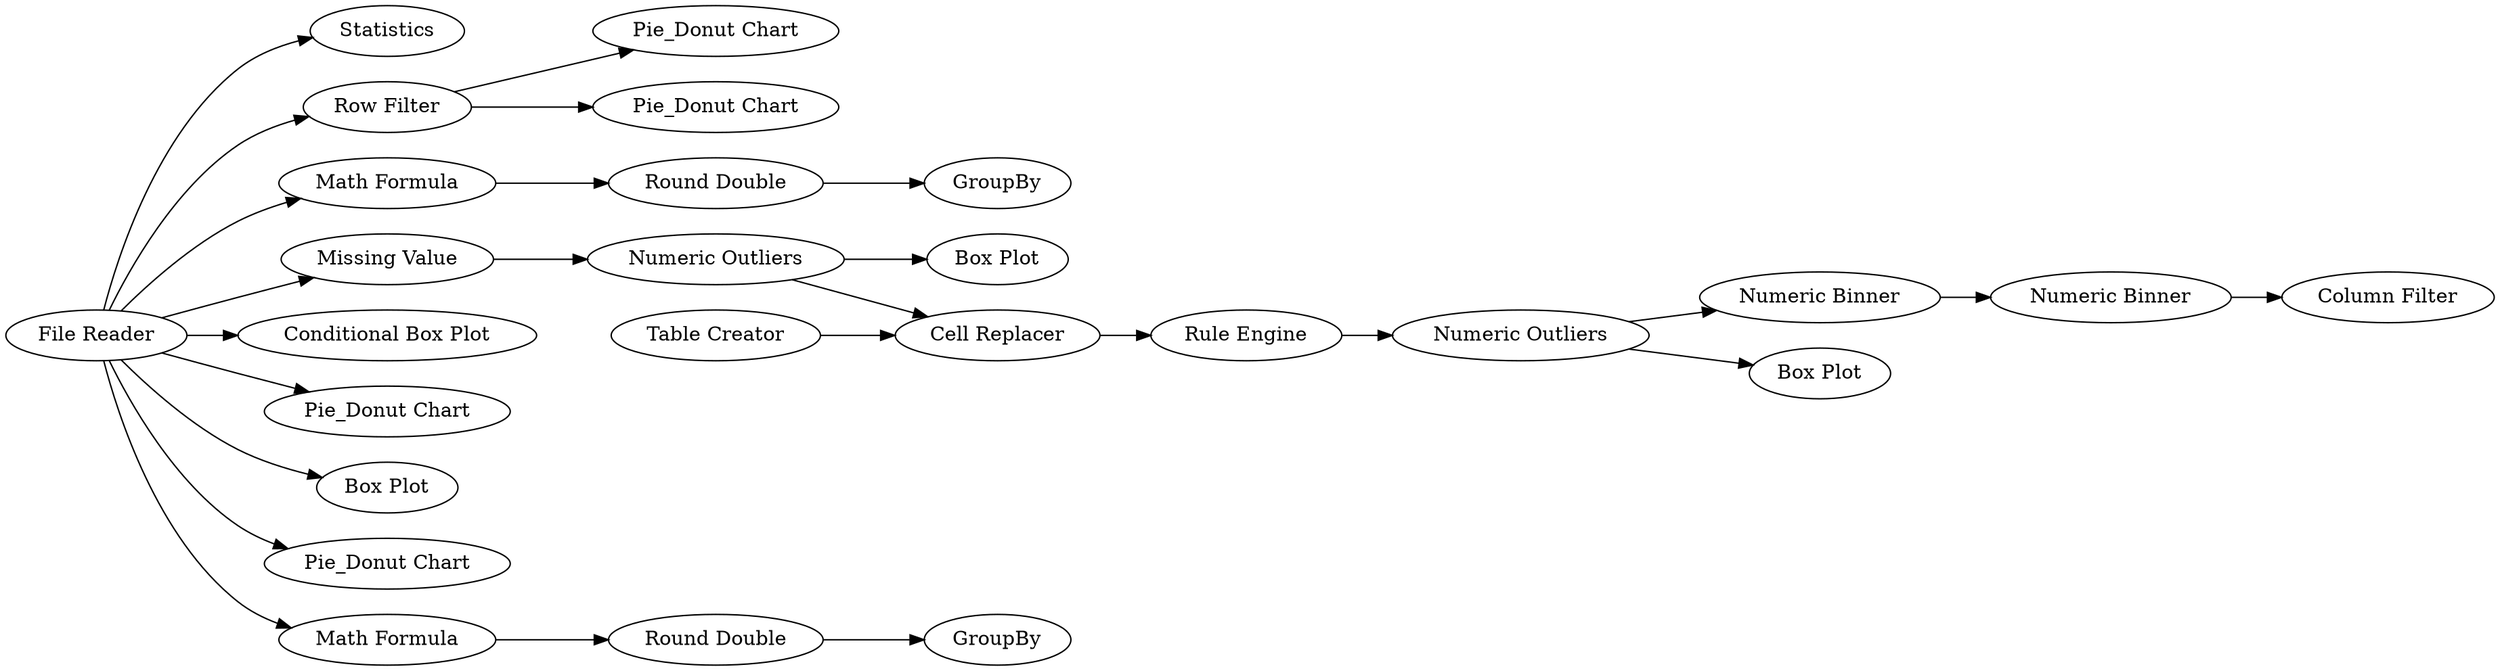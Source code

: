 digraph {
	1 -> 39
	1 -> 27
	10 -> 23
	53 -> 61
	52 -> 51
	1 -> 40
	1 -> 63
	55 -> 53
	1 -> 2
	58 -> 59
	1 -> 41
	45 -> 52
	1 -> 28
	51 -> 55
	5 -> 18
	1 -> 10
	51 -> 60
	27 -> 25
	58 -> 45
	56 -> 45
	23 -> 22
	18 -> 21
	40 -> 58
	27 -> 29
	1 -> 5
	27 [label="Row Filter"]
	55 [label="Numeric Binner"]
	18 [label="Round Double"]
	21 [label=GroupBy]
	58 [label="Numeric Outliers"]
	39 [label=Statistics]
	41 [label="Box Plot"]
	51 [label="Numeric Outliers"]
	56 [label="Table Creator"]
	25 [label="Pie_Donut Chart"]
	10 [label="Math Formula"]
	59 [label="Box Plot"]
	1 [label="File Reader"]
	22 [label=GroupBy]
	53 [label="Numeric Binner"]
	28 [label="Pie_Donut Chart"]
	23 [label="Round Double"]
	63 [label="Conditional Box Plot"]
	61 [label="Column Filter"]
	60 [label="Box Plot"]
	5 [label="Math Formula"]
	29 [label="Pie_Donut Chart"]
	40 [label="Missing Value"]
	52 [label="Rule Engine"]
	2 [label="Pie_Donut Chart"]
	45 [label="Cell Replacer"]
	rankdir=LR
}
